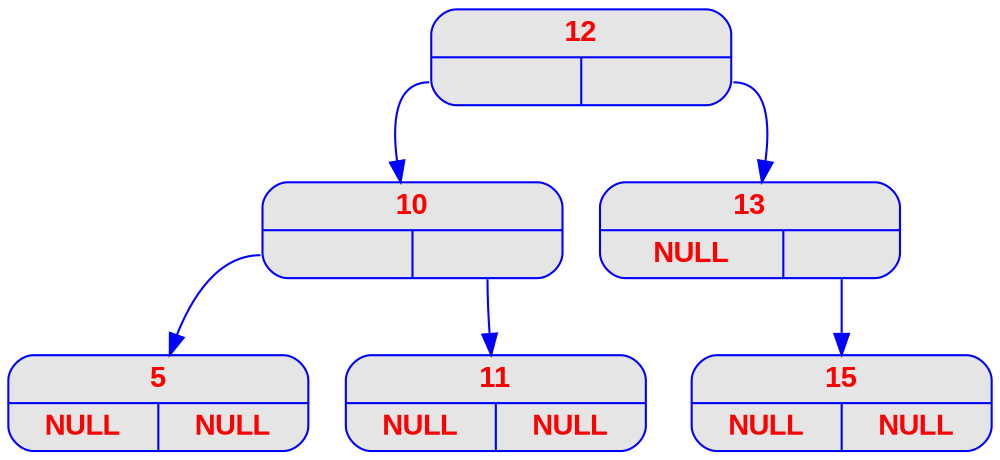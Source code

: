 digraph inserer_tempo_ {
	node [
		fontname  = "Arial bold" 
		fontsize  = "14"
		fontcolor = "red"
		style     = "rounded, filled"
		shape     = "record"
		fillcolor = "grey90"
		color     = "blue"
		width     = "2"
	]

	edge [
		color     = "blue"
	]

12 [label = "{<c> 12 | { <g> | <d>}}"];
12:g -> 10;
10 [label = "{<c> 10 | { <g> | <d>}}"];
10:g -> 5;
5 [label = "{<c> 5 | { <g> | <d>}}"];
5 [label = "{<c> 5 | { <g> NULL | <d> NULL}}"];
10:d -> 11;
11 [label = "{<c> 11 | { <g> | <d>}}"];
11 [label = "{<c> 11 | { <g> NULL | <d> NULL}}"];
12:d -> 13;
13 [label = "{<c> 13 | { <g> | <d>}}"];
13 [label = "{<c> 13 | { <g> NULL | <d>}}"];
13:d -> 15;
15 [label = "{<c> 15 | { <g> | <d>}}"];
15 [label = "{<c> 15 | { <g> NULL | <d> NULL}}"];
}
